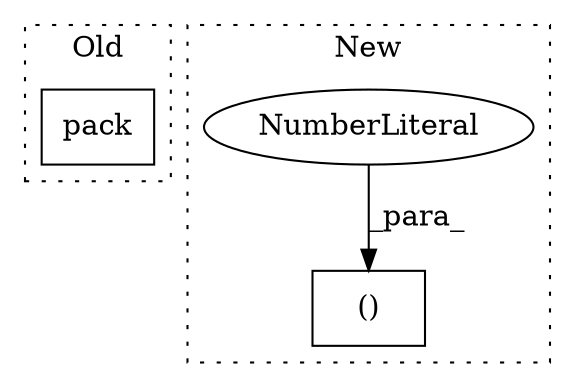 digraph G {
subgraph cluster0 {
1 [label="pack" a="32" s="749,766" l="5,1" shape="box"];
label = "Old";
style="dotted";
}
subgraph cluster1 {
2 [label="()" a="106" s="816" l="19" shape="box"];
3 [label="NumberLiteral" a="34" s="816" l="3" shape="ellipse"];
label = "New";
style="dotted";
}
3 -> 2 [label="_para_"];
}